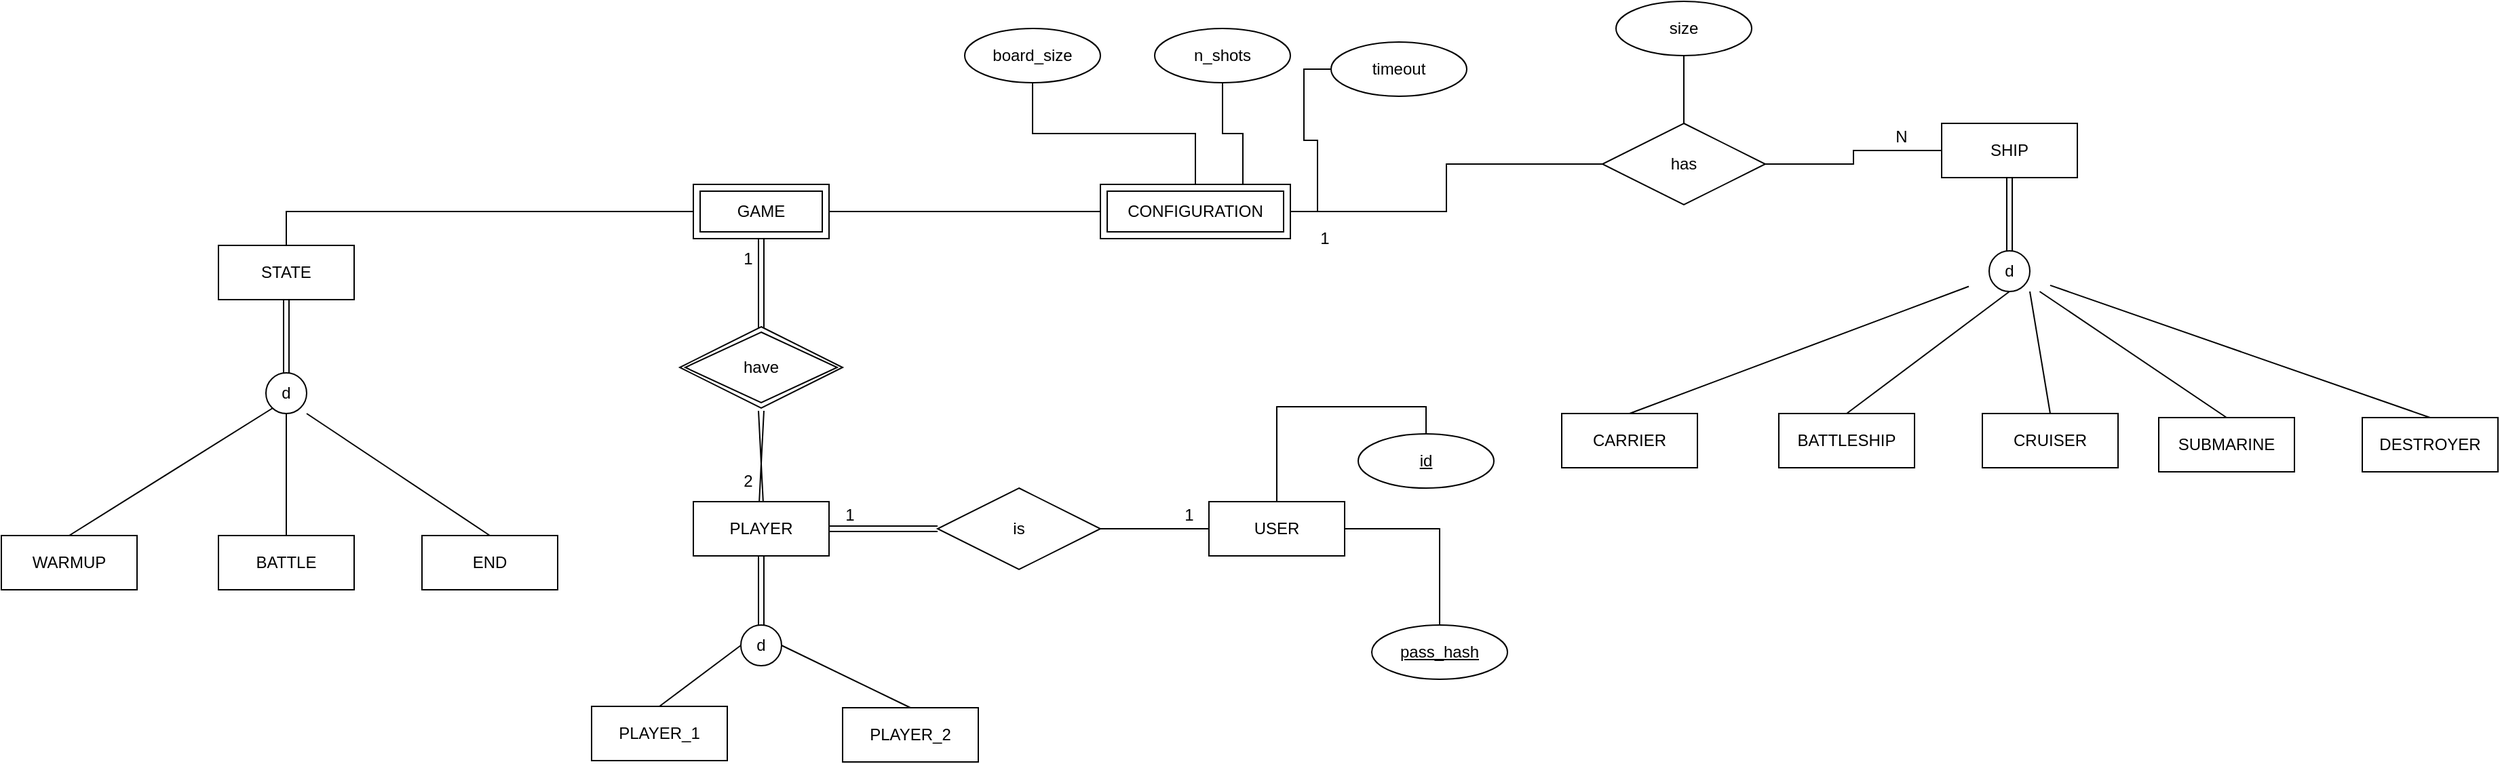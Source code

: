 <mxfile version="15.5.4" type="embed"><diagram id="sa6Q3xUmAi24UDrEMSUv" name="Página-1"><mxGraphModel dx="1618" dy="1781" grid="1" gridSize="10" guides="1" tooltips="1" connect="1" arrows="1" fold="1" page="1" pageScale="1" pageWidth="827" pageHeight="1169" math="0" shadow="0"><root><mxCell id="0"/><mxCell id="1" parent="0"/><mxCell id="XrOO0wk5_OICAEsCVDQP-19" style="edgeStyle=orthogonalEdgeStyle;rounded=0;orthogonalLoop=1;jettySize=auto;html=1;endArrow=none;endFill=0;shape=link;" parent="1" edge="1"><mxGeometry relative="1" as="geometry"><mxPoint x="180" y="85" as="sourcePoint"/><mxPoint x="180" y="152" as="targetPoint"/></mxGeometry></mxCell><mxCell id="XrOO0wk5_OICAEsCVDQP-20" style="edgeStyle=orthogonalEdgeStyle;rounded=0;orthogonalLoop=1;jettySize=auto;html=1;endArrow=none;endFill=0;horizontal=1;shape=link;" parent="1" edge="1"><mxGeometry relative="1" as="geometry"><mxPoint x="180" y="290" as="targetPoint"/><mxPoint x="180" y="212" as="sourcePoint"/><Array as="points"><mxPoint x="180" y="300"/></Array></mxGeometry></mxCell><mxCell id="XrOO0wk5_OICAEsCVDQP-22" value="1" style="text;html=1;align=center;verticalAlign=middle;resizable=0;points=[];autosize=1;strokeColor=none;fillColor=none;" parent="1" vertex="1"><mxGeometry x="155" y="85" width="30" height="30" as="geometry"/></mxCell><mxCell id="5" value="PLAYER" style="whiteSpace=wrap;html=1;align=center;" parent="1" vertex="1"><mxGeometry x="130" y="279" width="100" height="40" as="geometry"/></mxCell><mxCell id="9" value="" style="shape=link;html=1;rounded=0;exitX=0.5;exitY=1;exitDx=0;exitDy=0;startArrow=none;" parent="1" source="13" edge="1"><mxGeometry relative="1" as="geometry"><mxPoint x="240" y="180" as="sourcePoint"/><mxPoint x="180" y="390" as="targetPoint"/></mxGeometry></mxCell><mxCell id="10" value="1" style="resizable=0;html=1;align=right;verticalAlign=bottom;" parent="9" connectable="0" vertex="1"><mxGeometry x="1" relative="1" as="geometry"/></mxCell><mxCell id="11" value="PLAYER_1" style="whiteSpace=wrap;html=1;align=center;" parent="1" vertex="1"><mxGeometry x="55" y="430" width="100" height="40" as="geometry"/></mxCell><mxCell id="12" value="PLAYER_2" style="whiteSpace=wrap;html=1;align=center;" parent="1" vertex="1"><mxGeometry x="240" y="431" width="100" height="40" as="geometry"/></mxCell><mxCell id="13" value="" style="ellipse;whiteSpace=wrap;html=1;" parent="1" vertex="1"><mxGeometry x="165" y="370" width="30" height="30" as="geometry"/></mxCell><mxCell id="14" value="" style="shape=link;html=1;rounded=0;exitX=0.5;exitY=1;exitDx=0;exitDy=0;endArrow=none;" parent="1" source="5" target="13" edge="1"><mxGeometry relative="1" as="geometry"><mxPoint x="180" y="319" as="sourcePoint"/><mxPoint x="180" y="390" as="targetPoint"/></mxGeometry></mxCell><mxCell id="17" value="" style="endArrow=none;html=1;rounded=0;exitX=0.5;exitY=0;exitDx=0;exitDy=0;entryX=0;entryY=0.5;entryDx=0;entryDy=0;" parent="1" source="11" target="13" edge="1"><mxGeometry relative="1" as="geometry"><mxPoint x="210" y="300" as="sourcePoint"/><mxPoint x="370" y="300" as="targetPoint"/></mxGeometry></mxCell><mxCell id="18" value="" style="endArrow=none;html=1;rounded=0;exitX=0.5;exitY=0;exitDx=0;exitDy=0;entryX=1;entryY=0.5;entryDx=0;entryDy=0;" parent="1" source="12" target="13" edge="1"><mxGeometry relative="1" as="geometry"><mxPoint x="115" y="440" as="sourcePoint"/><mxPoint x="175" y="395" as="targetPoint"/></mxGeometry></mxCell><mxCell id="19" value="d" style="text;html=1;strokeColor=none;fillColor=none;align=center;verticalAlign=middle;whiteSpace=wrap;rounded=0;" parent="1" vertex="1"><mxGeometry x="150" y="370" width="60" height="30" as="geometry"/></mxCell><mxCell id="20" value="2" style="text;html=1;align=center;verticalAlign=middle;resizable=0;points=[];autosize=1;strokeColor=none;fillColor=none;" parent="1" vertex="1"><mxGeometry x="160" y="254" width="20" height="20" as="geometry"/></mxCell><mxCell id="84" style="edgeStyle=orthogonalEdgeStyle;rounded=0;orthogonalLoop=1;jettySize=auto;html=1;endArrow=none;endFill=0;" edge="1" parent="1" source="24" target="83"><mxGeometry relative="1" as="geometry"/></mxCell><mxCell id="24" value="USER" style="whiteSpace=wrap;html=1;align=center;" parent="1" vertex="1"><mxGeometry x="510" y="279" width="100" height="40" as="geometry"/></mxCell><mxCell id="27" style="edgeStyle=orthogonalEdgeStyle;rounded=0;orthogonalLoop=1;jettySize=auto;html=1;endArrow=none;endFill=0;" parent="1" source="25" target="24" edge="1"><mxGeometry relative="1" as="geometry"/></mxCell><mxCell id="25" value="is" style="shape=rhombus;perimeter=rhombusPerimeter;whiteSpace=wrap;html=1;align=center;" parent="1" vertex="1"><mxGeometry x="310" y="269" width="120" height="60" as="geometry"/></mxCell><mxCell id="29" value="" style="endArrow=none;html=1;rounded=0;verticalAlign=middle;exitX=1;exitY=0.5;exitDx=0;exitDy=0;entryX=0;entryY=0.5;entryDx=0;entryDy=0;shape=link;" parent="1" source="5" target="25" edge="1"><mxGeometry relative="1" as="geometry"><mxPoint x="220" y="310" as="sourcePoint"/><mxPoint x="380" y="310" as="targetPoint"/></mxGeometry></mxCell><mxCell id="30" value="1" style="text;html=1;align=center;verticalAlign=middle;resizable=0;points=[];autosize=1;strokeColor=none;fillColor=none;" parent="1" vertex="1"><mxGeometry x="230" y="274" width="30" height="30" as="geometry"/></mxCell><mxCell id="31" value="1" style="text;html=1;align=center;verticalAlign=middle;resizable=0;points=[];autosize=1;strokeColor=none;fillColor=none;" parent="1" vertex="1"><mxGeometry x="480" y="274" width="30" height="30" as="geometry"/></mxCell><mxCell id="32" value="id" style="ellipse;whiteSpace=wrap;html=1;align=center;fontStyle=4" parent="1" vertex="1"><mxGeometry x="620" y="229" width="100" height="40" as="geometry"/></mxCell><mxCell id="33" style="edgeStyle=orthogonalEdgeStyle;rounded=0;orthogonalLoop=1;jettySize=auto;html=1;endArrow=none;endFill=0;exitX=0.5;exitY=0;exitDx=0;exitDy=0;entryX=0.5;entryY=0;entryDx=0;entryDy=0;" parent="1" source="32" target="24" edge="1"><mxGeometry relative="1" as="geometry"><mxPoint x="440" y="309" as="sourcePoint"/><mxPoint x="520" y="309" as="targetPoint"/></mxGeometry></mxCell><mxCell id="37" style="edgeStyle=orthogonalEdgeStyle;rounded=0;orthogonalLoop=1;jettySize=auto;html=1;entryX=0.5;entryY=0;entryDx=0;entryDy=0;endArrow=none;endFill=0;" edge="1" parent="1" source="34" target="36"><mxGeometry relative="1" as="geometry"/></mxCell><mxCell id="34" value="GAME" style="shape=ext;margin=3;double=1;whiteSpace=wrap;html=1;align=center;" parent="1" vertex="1"><mxGeometry x="130" y="45" width="100" height="40" as="geometry"/></mxCell><mxCell id="35" value="have" style="shape=rhombus;double=1;perimeter=rhombusPerimeter;whiteSpace=wrap;html=1;align=center;" parent="1" vertex="1"><mxGeometry x="120" y="150" width="120" height="60" as="geometry"/></mxCell><mxCell id="36" value="STATE" style="whiteSpace=wrap;html=1;align=center;" vertex="1" parent="1"><mxGeometry x="-220" y="90" width="100" height="40" as="geometry"/></mxCell><mxCell id="38" value="" style="shape=link;html=1;rounded=0;exitX=0.5;exitY=1;exitDx=0;exitDy=0;endArrow=none;" edge="1" parent="1" source="36"><mxGeometry relative="1" as="geometry"><mxPoint x="80" y="289" as="sourcePoint"/><mxPoint x="-170" y="190" as="targetPoint"/></mxGeometry></mxCell><mxCell id="39" value="WARMUP" style="whiteSpace=wrap;html=1;align=center;" vertex="1" parent="1"><mxGeometry x="-380" y="304" width="100" height="40" as="geometry"/></mxCell><mxCell id="44" value="" style="ellipse;whiteSpace=wrap;html=1;" vertex="1" parent="1"><mxGeometry x="-185" y="184" width="30" height="30" as="geometry"/></mxCell><mxCell id="45" value="d" style="text;html=1;strokeColor=none;fillColor=none;align=center;verticalAlign=middle;whiteSpace=wrap;rounded=0;" vertex="1" parent="1"><mxGeometry x="-200" y="184" width="60" height="30" as="geometry"/></mxCell><mxCell id="46" value="" style="endArrow=none;html=1;rounded=0;exitX=0.5;exitY=0;exitDx=0;exitDy=0;" edge="1" parent="1" source="39"><mxGeometry relative="1" as="geometry"><mxPoint x="115" y="440" as="sourcePoint"/><mxPoint x="-180" y="210" as="targetPoint"/></mxGeometry></mxCell><mxCell id="47" value="BATTLE" style="whiteSpace=wrap;html=1;align=center;" vertex="1" parent="1"><mxGeometry x="-220" y="304" width="100" height="40" as="geometry"/></mxCell><mxCell id="48" value="END" style="whiteSpace=wrap;html=1;align=center;" vertex="1" parent="1"><mxGeometry x="-70" y="304" width="100" height="40" as="geometry"/></mxCell><mxCell id="49" value="" style="endArrow=none;html=1;rounded=0;exitX=0.5;exitY=0;exitDx=0;exitDy=0;entryX=0.5;entryY=1;entryDx=0;entryDy=0;" edge="1" parent="1" source="47" target="45"><mxGeometry relative="1" as="geometry"><mxPoint x="-320" y="314" as="sourcePoint"/><mxPoint x="-160" y="209" as="targetPoint"/></mxGeometry></mxCell><mxCell id="50" value="" style="endArrow=none;html=1;rounded=0;exitX=0.5;exitY=0;exitDx=0;exitDy=0;entryX=0.75;entryY=1;entryDx=0;entryDy=0;" edge="1" parent="1" source="48" target="45"><mxGeometry relative="1" as="geometry"><mxPoint x="-320" y="314" as="sourcePoint"/><mxPoint x="-170" y="220" as="targetPoint"/></mxGeometry></mxCell><mxCell id="56" style="edgeStyle=orthogonalEdgeStyle;rounded=0;orthogonalLoop=1;jettySize=auto;html=1;endArrow=none;endFill=0;" edge="1" parent="1" source="55" target="34"><mxGeometry relative="1" as="geometry"/></mxCell><mxCell id="87" style="edgeStyle=orthogonalEdgeStyle;rounded=0;orthogonalLoop=1;jettySize=auto;html=1;entryX=0;entryY=0.5;entryDx=0;entryDy=0;endArrow=none;endFill=0;" edge="1" parent="1" source="55" target="86"><mxGeometry relative="1" as="geometry"/></mxCell><mxCell id="55" value="CONFIGURATION" style="shape=ext;margin=3;double=1;whiteSpace=wrap;html=1;align=center;" vertex="1" parent="1"><mxGeometry x="430" y="45" width="140" height="40" as="geometry"/></mxCell><mxCell id="58" style="edgeStyle=orthogonalEdgeStyle;rounded=0;orthogonalLoop=1;jettySize=auto;html=1;endArrow=none;endFill=0;" edge="1" parent="1" source="57" target="55"><mxGeometry relative="1" as="geometry"/></mxCell><mxCell id="57" value="board_size" style="ellipse;whiteSpace=wrap;html=1;align=center;" vertex="1" parent="1"><mxGeometry x="330" y="-70" width="100" height="40" as="geometry"/></mxCell><mxCell id="61" style="edgeStyle=orthogonalEdgeStyle;rounded=0;orthogonalLoop=1;jettySize=auto;html=1;entryX=0.75;entryY=0;entryDx=0;entryDy=0;endArrow=none;endFill=0;" edge="1" parent="1" source="59" target="55"><mxGeometry relative="1" as="geometry"/></mxCell><mxCell id="59" value="n_shots" style="ellipse;whiteSpace=wrap;html=1;align=center;" vertex="1" parent="1"><mxGeometry x="470" y="-70" width="100" height="40" as="geometry"/></mxCell><mxCell id="63" style="edgeStyle=orthogonalEdgeStyle;rounded=0;orthogonalLoop=1;jettySize=auto;html=1;entryX=1;entryY=0.5;entryDx=0;entryDy=0;endArrow=none;endFill=0;" edge="1" parent="1" source="62" target="55"><mxGeometry relative="1" as="geometry"/></mxCell><mxCell id="62" value="timeout" style="ellipse;whiteSpace=wrap;html=1;align=center;" vertex="1" parent="1"><mxGeometry x="600" y="-60" width="100" height="40" as="geometry"/></mxCell><mxCell id="65" value="SHIP" style="whiteSpace=wrap;html=1;align=center;" vertex="1" parent="1"><mxGeometry x="1050" width="100" height="40" as="geometry"/></mxCell><mxCell id="66" value="" style="shape=link;html=1;rounded=0;exitX=0.5;exitY=1;exitDx=0;exitDy=0;endArrow=none;" edge="1" source="65" parent="1"><mxGeometry relative="1" as="geometry"><mxPoint x="1350" y="199" as="sourcePoint"/><mxPoint x="1100" y="100" as="targetPoint"/></mxGeometry></mxCell><mxCell id="67" value="CARRIER" style="whiteSpace=wrap;html=1;align=center;" vertex="1" parent="1"><mxGeometry x="770" y="214" width="100" height="40" as="geometry"/></mxCell><mxCell id="68" value="" style="ellipse;whiteSpace=wrap;html=1;" vertex="1" parent="1"><mxGeometry x="1085" y="94" width="30" height="30" as="geometry"/></mxCell><mxCell id="69" value="d" style="text;html=1;strokeColor=none;fillColor=none;align=center;verticalAlign=middle;whiteSpace=wrap;rounded=0;" vertex="1" parent="1"><mxGeometry x="1070" y="94" width="60" height="30" as="geometry"/></mxCell><mxCell id="70" value="" style="endArrow=none;html=1;rounded=0;exitX=0.5;exitY=0;exitDx=0;exitDy=0;" edge="1" source="67" parent="1" target="69"><mxGeometry relative="1" as="geometry"><mxPoint x="1265" y="350" as="sourcePoint"/><mxPoint x="970" y="120" as="targetPoint"/></mxGeometry></mxCell><mxCell id="71" value="BATTLESHIP" style="whiteSpace=wrap;html=1;align=center;" vertex="1" parent="1"><mxGeometry x="930" y="214" width="100" height="40" as="geometry"/></mxCell><mxCell id="72" value="CRUISER" style="whiteSpace=wrap;html=1;align=center;" vertex="1" parent="1"><mxGeometry x="1080" y="214" width="100" height="40" as="geometry"/></mxCell><mxCell id="73" value="" style="endArrow=none;html=1;rounded=0;exitX=0.5;exitY=0;exitDx=0;exitDy=0;entryX=0.5;entryY=1;entryDx=0;entryDy=0;" edge="1" source="71" target="69" parent="1"><mxGeometry relative="1" as="geometry"><mxPoint x="830" y="224" as="sourcePoint"/><mxPoint x="990" y="119" as="targetPoint"/></mxGeometry></mxCell><mxCell id="74" value="" style="endArrow=none;html=1;rounded=0;exitX=0.5;exitY=0;exitDx=0;exitDy=0;entryX=0.75;entryY=1;entryDx=0;entryDy=0;" edge="1" source="72" target="69" parent="1"><mxGeometry relative="1" as="geometry"><mxPoint x="830" y="224" as="sourcePoint"/><mxPoint x="980" y="130" as="targetPoint"/></mxGeometry></mxCell><mxCell id="77" value="DESTROYER" style="whiteSpace=wrap;html=1;align=center;" vertex="1" parent="1"><mxGeometry x="1360" y="217" width="100" height="40" as="geometry"/></mxCell><mxCell id="78" value="SUBMARINE" style="whiteSpace=wrap;html=1;align=center;" vertex="1" parent="1"><mxGeometry x="1210" y="217" width="100" height="40" as="geometry"/></mxCell><mxCell id="79" value="" style="endArrow=none;html=1;rounded=0;exitX=0.5;exitY=0;exitDx=0;exitDy=0;" edge="1" source="78" parent="1" target="69"><mxGeometry relative="1" as="geometry"><mxPoint x="1110" y="227" as="sourcePoint"/><mxPoint x="1260" y="127" as="targetPoint"/></mxGeometry></mxCell><mxCell id="80" value="" style="endArrow=none;html=1;rounded=0;exitX=0.5;exitY=0;exitDx=0;exitDy=0;" edge="1" source="77" parent="1" target="69"><mxGeometry relative="1" as="geometry"><mxPoint x="1110" y="227" as="sourcePoint"/><mxPoint x="1275" y="127" as="targetPoint"/></mxGeometry></mxCell><mxCell id="83" value="pass_hash" style="ellipse;whiteSpace=wrap;html=1;align=center;fontStyle=4" vertex="1" parent="1"><mxGeometry x="630" y="370" width="100" height="40" as="geometry"/></mxCell><mxCell id="88" style="edgeStyle=orthogonalEdgeStyle;rounded=0;orthogonalLoop=1;jettySize=auto;html=1;endArrow=none;endFill=0;" edge="1" parent="1" source="86" target="65"><mxGeometry relative="1" as="geometry"/></mxCell><mxCell id="86" value="has" style="shape=rhombus;perimeter=rhombusPerimeter;whiteSpace=wrap;html=1;align=center;" vertex="1" parent="1"><mxGeometry x="800" width="120" height="60" as="geometry"/></mxCell><mxCell id="89" value="1" style="text;html=1;align=center;verticalAlign=middle;resizable=0;points=[];autosize=1;strokeColor=none;fillColor=none;" vertex="1" parent="1"><mxGeometry x="580" y="70" width="30" height="30" as="geometry"/></mxCell><mxCell id="90" value="N" style="text;html=1;align=center;verticalAlign=middle;resizable=0;points=[];autosize=1;strokeColor=none;fillColor=none;" vertex="1" parent="1"><mxGeometry x="1010" width="20" height="20" as="geometry"/></mxCell><mxCell id="92" style="edgeStyle=orthogonalEdgeStyle;rounded=0;orthogonalLoop=1;jettySize=auto;html=1;endArrow=none;endFill=0;" edge="1" parent="1" source="91" target="86"><mxGeometry relative="1" as="geometry"/></mxCell><mxCell id="91" value="size" style="ellipse;whiteSpace=wrap;html=1;align=center;" vertex="1" parent="1"><mxGeometry x="810" y="-90" width="100" height="40" as="geometry"/></mxCell></root></mxGraphModel></diagram></mxfile>